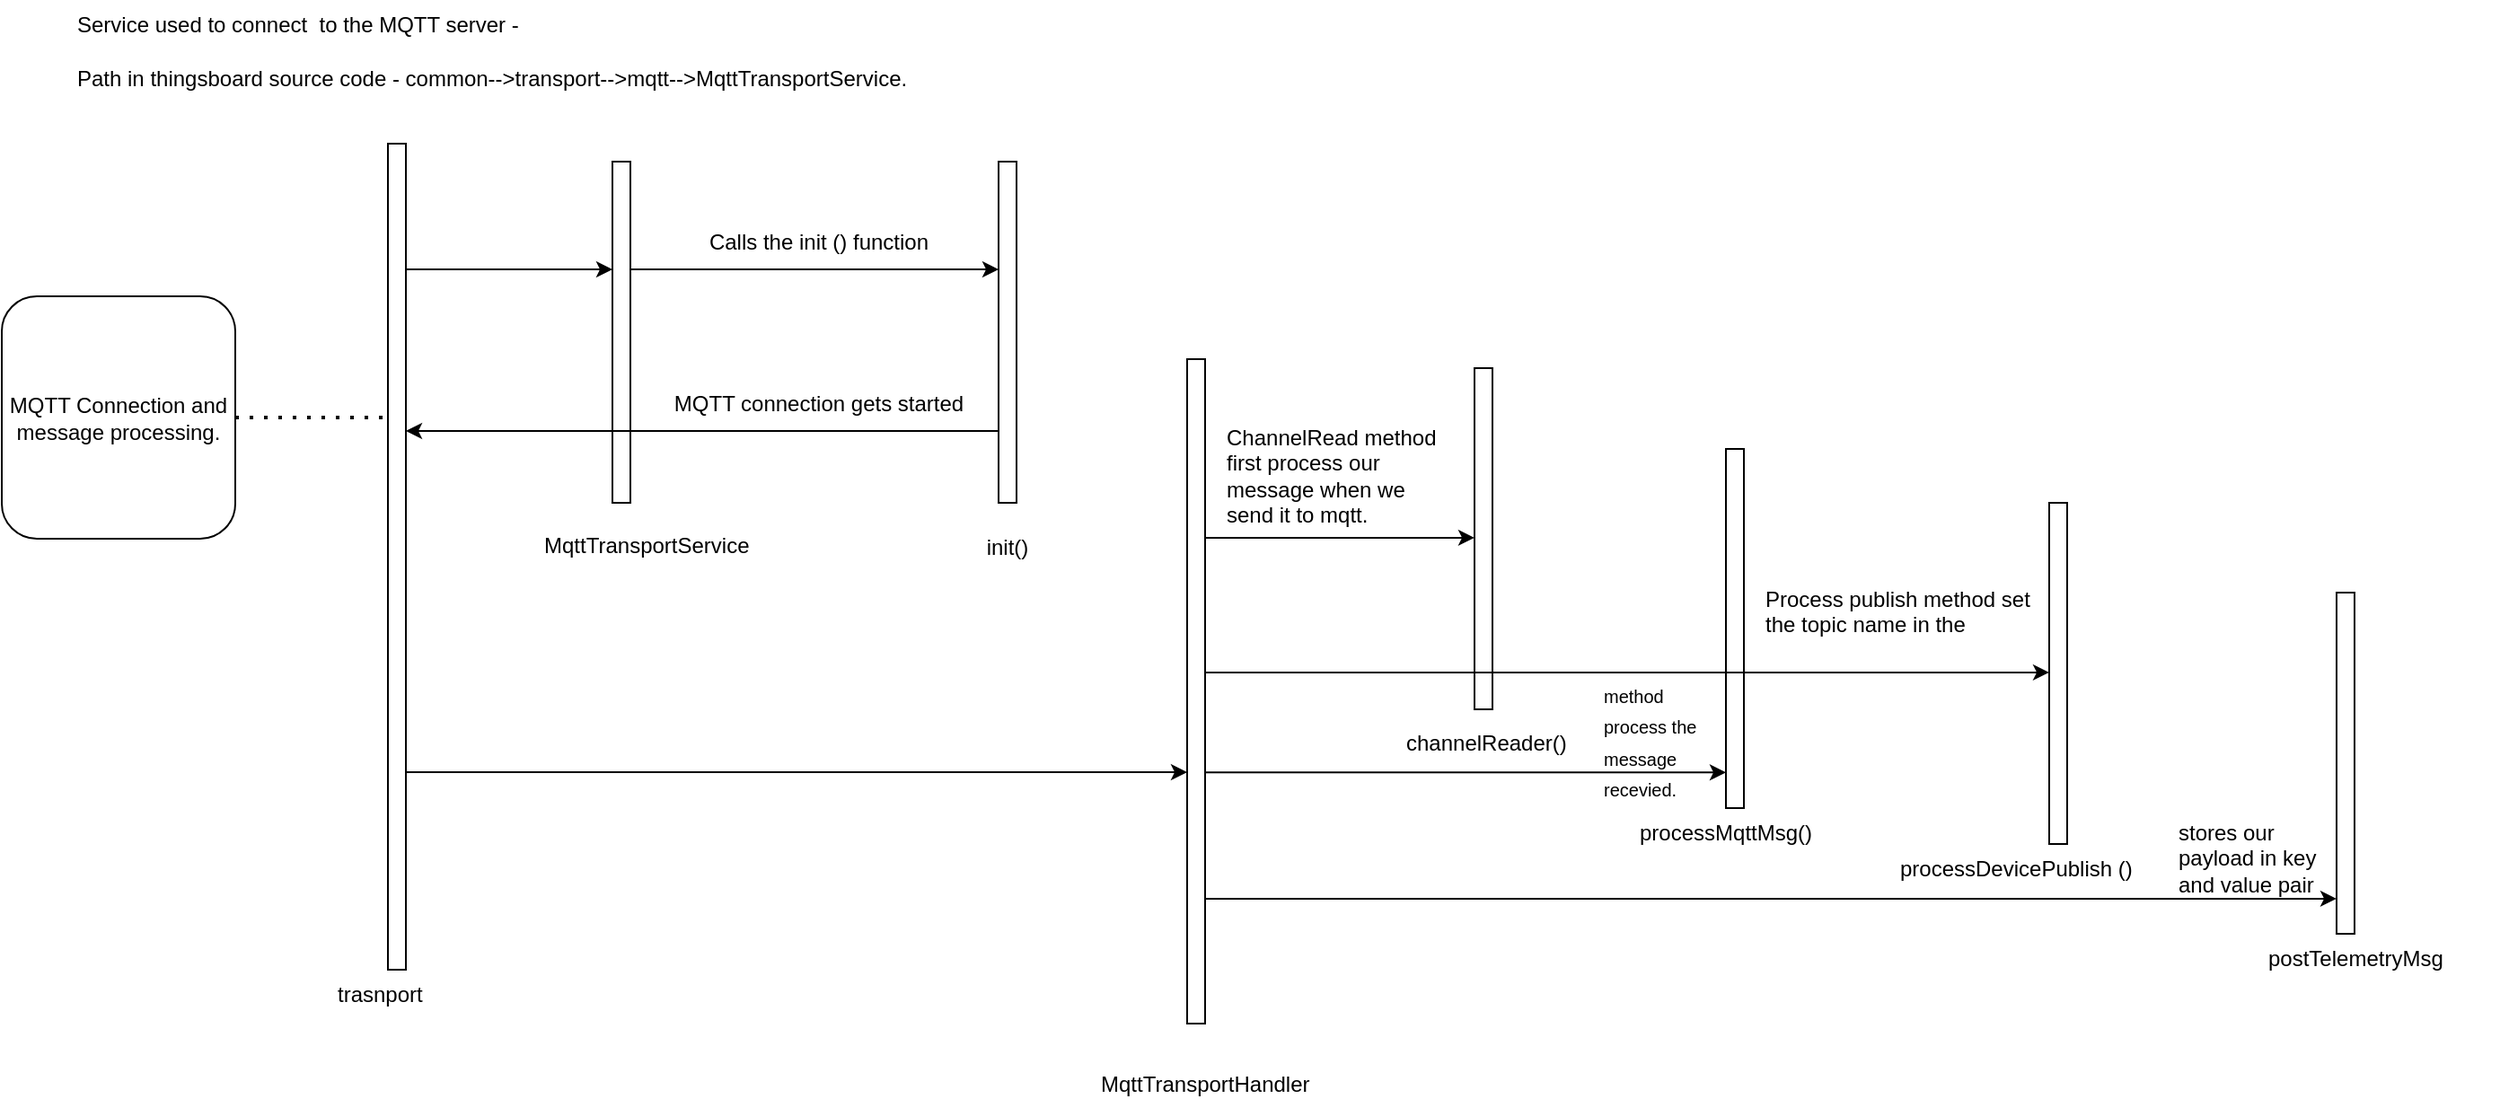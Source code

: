 <mxfile version="21.3.7" type="device">
  <diagram name="Page-1" id="ab86ihdkl9T9i4w5Esb1">
    <mxGraphModel dx="1354" dy="732" grid="1" gridSize="10" guides="1" tooltips="1" connect="1" arrows="1" fold="1" page="1" pageScale="1" pageWidth="850" pageHeight="1100" math="0" shadow="0">
      <root>
        <mxCell id="0" />
        <mxCell id="1" parent="0" />
        <mxCell id="D7h-UtNIkkFITFaaLUy6-2" value="Service used to connect&amp;nbsp; to the MQTT server -" style="text;whiteSpace=wrap;html=1;" vertex="1" parent="1">
          <mxGeometry x="110" y="10" width="360" height="40" as="geometry" />
        </mxCell>
        <mxCell id="D7h-UtNIkkFITFaaLUy6-3" value="Path in thingsboard source code - common--&amp;gt;transport--&amp;gt;mqtt--&amp;gt;MqttTransportService." style="text;whiteSpace=wrap;html=1;" vertex="1" parent="1">
          <mxGeometry x="110" y="40" width="480" height="40" as="geometry" />
        </mxCell>
        <mxCell id="D7h-UtNIkkFITFaaLUy6-12" value="" style="group" vertex="1" connectable="0" parent="1">
          <mxGeometry x="370" y="100" width="290" height="230" as="geometry" />
        </mxCell>
        <mxCell id="D7h-UtNIkkFITFaaLUy6-1" value="" style="html=1;points=[];perimeter=orthogonalPerimeter;outlineConnect=0;targetShapes=umlLifeline;portConstraint=eastwest;newEdgeStyle={&quot;edgeStyle&quot;:&quot;elbowEdgeStyle&quot;,&quot;elbow&quot;:&quot;vertical&quot;,&quot;curved&quot;:0,&quot;rounded&quot;:0};" vertex="1" parent="D7h-UtNIkkFITFaaLUy6-12">
          <mxGeometry x="40" width="10" height="190" as="geometry" />
        </mxCell>
        <mxCell id="D7h-UtNIkkFITFaaLUy6-5" value="" style="html=1;points=[];perimeter=orthogonalPerimeter;outlineConnect=0;targetShapes=umlLifeline;portConstraint=eastwest;newEdgeStyle={&quot;edgeStyle&quot;:&quot;elbowEdgeStyle&quot;,&quot;elbow&quot;:&quot;vertical&quot;,&quot;curved&quot;:0,&quot;rounded&quot;:0};" vertex="1" parent="D7h-UtNIkkFITFaaLUy6-12">
          <mxGeometry x="255" width="10" height="190" as="geometry" />
        </mxCell>
        <mxCell id="D7h-UtNIkkFITFaaLUy6-8" value="MqttTransportService" style="text;whiteSpace=wrap;html=1;" vertex="1" parent="D7h-UtNIkkFITFaaLUy6-12">
          <mxGeometry y="200" width="120" height="30" as="geometry" />
        </mxCell>
        <mxCell id="D7h-UtNIkkFITFaaLUy6-10" value="init()" style="text;html=1;strokeColor=none;fillColor=none;align=center;verticalAlign=middle;whiteSpace=wrap;rounded=0;" vertex="1" parent="D7h-UtNIkkFITFaaLUy6-12">
          <mxGeometry x="230" y="200" width="60" height="30" as="geometry" />
        </mxCell>
        <mxCell id="D7h-UtNIkkFITFaaLUy6-11" value="" style="endArrow=classic;html=1;rounded=0;" edge="1" parent="D7h-UtNIkkFITFaaLUy6-12" target="D7h-UtNIkkFITFaaLUy6-5">
          <mxGeometry width="50" height="50" relative="1" as="geometry">
            <mxPoint x="50" y="60" as="sourcePoint" />
            <mxPoint x="100" y="10" as="targetPoint" />
          </mxGeometry>
        </mxCell>
        <mxCell id="D7h-UtNIkkFITFaaLUy6-19" value="Calls the init () function" style="text;html=1;strokeColor=none;fillColor=none;align=center;verticalAlign=middle;whiteSpace=wrap;rounded=0;" vertex="1" parent="D7h-UtNIkkFITFaaLUy6-12">
          <mxGeometry x="90" y="30" width="130" height="30" as="geometry" />
        </mxCell>
        <mxCell id="D7h-UtNIkkFITFaaLUy6-20" value="MQTT connection gets started" style="text;html=1;strokeColor=none;fillColor=none;align=center;verticalAlign=middle;whiteSpace=wrap;rounded=0;" vertex="1" parent="D7h-UtNIkkFITFaaLUy6-12">
          <mxGeometry x="70" y="120" width="170" height="30" as="geometry" />
        </mxCell>
        <mxCell id="D7h-UtNIkkFITFaaLUy6-40" value="" style="endArrow=classic;html=1;rounded=0;" edge="1" parent="D7h-UtNIkkFITFaaLUy6-12" target="D7h-UtNIkkFITFaaLUy6-26">
          <mxGeometry width="50" height="50" relative="1" as="geometry">
            <mxPoint x="255" y="150" as="sourcePoint" />
            <mxPoint x="305" y="100" as="targetPoint" />
          </mxGeometry>
        </mxCell>
        <mxCell id="D7h-UtNIkkFITFaaLUy6-17" value="" style="endArrow=none;dashed=1;html=1;dashPattern=1 3;strokeWidth=2;rounded=0;" edge="1" parent="1" source="D7h-UtNIkkFITFaaLUy6-35" target="D7h-UtNIkkFITFaaLUy6-26">
          <mxGeometry width="50" height="50" relative="1" as="geometry">
            <mxPoint x="130" y="179.5" as="sourcePoint" />
            <mxPoint x="270" y="179.5" as="targetPoint" />
          </mxGeometry>
        </mxCell>
        <mxCell id="D7h-UtNIkkFITFaaLUy6-26" value="" style="html=1;points=[];perimeter=orthogonalPerimeter;outlineConnect=0;targetShapes=umlLifeline;portConstraint=eastwest;newEdgeStyle={&quot;edgeStyle&quot;:&quot;elbowEdgeStyle&quot;,&quot;elbow&quot;:&quot;vertical&quot;,&quot;curved&quot;:0,&quot;rounded&quot;:0};" vertex="1" parent="1">
          <mxGeometry x="285" y="90" width="10" height="460" as="geometry" />
        </mxCell>
        <mxCell id="D7h-UtNIkkFITFaaLUy6-27" value="trasnport" style="text;whiteSpace=wrap;html=1;" vertex="1" parent="1">
          <mxGeometry x="255" y="550" width="70" height="20" as="geometry" />
        </mxCell>
        <mxCell id="D7h-UtNIkkFITFaaLUy6-31" value="" style="endArrow=classic;html=1;rounded=0;" edge="1" parent="1" target="D7h-UtNIkkFITFaaLUy6-1">
          <mxGeometry width="50" height="50" relative="1" as="geometry">
            <mxPoint x="295" y="160" as="sourcePoint" />
            <mxPoint x="345" y="110" as="targetPoint" />
          </mxGeometry>
        </mxCell>
        <mxCell id="D7h-UtNIkkFITFaaLUy6-36" value="" style="endArrow=none;dashed=1;html=1;dashPattern=1 3;strokeWidth=2;rounded=0;" edge="1" parent="1" target="D7h-UtNIkkFITFaaLUy6-35">
          <mxGeometry width="50" height="50" relative="1" as="geometry">
            <mxPoint x="130" y="179.5" as="sourcePoint" />
            <mxPoint x="285" y="180" as="targetPoint" />
          </mxGeometry>
        </mxCell>
        <mxCell id="D7h-UtNIkkFITFaaLUy6-35" value="MQTT Connection and message processing." style="rounded=1;whiteSpace=wrap;html=1;" vertex="1" parent="1">
          <mxGeometry x="70" y="175" width="130" height="135" as="geometry" />
        </mxCell>
        <mxCell id="D7h-UtNIkkFITFaaLUy6-43" value="" style="html=1;points=[];perimeter=orthogonalPerimeter;outlineConnect=0;targetShapes=umlLifeline;portConstraint=eastwest;newEdgeStyle={&quot;edgeStyle&quot;:&quot;elbowEdgeStyle&quot;,&quot;elbow&quot;:&quot;vertical&quot;,&quot;curved&quot;:0,&quot;rounded&quot;:0};" vertex="1" parent="1">
          <mxGeometry x="730" y="210" width="10" height="370" as="geometry" />
        </mxCell>
        <mxCell id="D7h-UtNIkkFITFaaLUy6-44" value="MqttTransportHandler" style="text;whiteSpace=wrap;html=1;" vertex="1" parent="1">
          <mxGeometry x="680" y="600" width="130" height="20" as="geometry" />
        </mxCell>
        <mxCell id="D7h-UtNIkkFITFaaLUy6-45" value="" style="html=1;points=[];perimeter=orthogonalPerimeter;outlineConnect=0;targetShapes=umlLifeline;portConstraint=eastwest;newEdgeStyle={&quot;edgeStyle&quot;:&quot;elbowEdgeStyle&quot;,&quot;elbow&quot;:&quot;vertical&quot;,&quot;curved&quot;:0,&quot;rounded&quot;:0};" vertex="1" parent="1">
          <mxGeometry x="890" y="215" width="10" height="190" as="geometry" />
        </mxCell>
        <mxCell id="D7h-UtNIkkFITFaaLUy6-46" value="channelReader()" style="text;whiteSpace=wrap;html=1;" vertex="1" parent="1">
          <mxGeometry x="850" y="410" width="100" height="30" as="geometry" />
        </mxCell>
        <mxCell id="D7h-UtNIkkFITFaaLUy6-48" value="&lt;div style=&quot;&quot;&gt;&lt;span style=&quot;background-color: initial;&quot;&gt;ChannelRead method first process our message when we send it to mqtt.&lt;/span&gt;&lt;/div&gt;" style="text;whiteSpace=wrap;html=1;align=left;" vertex="1" parent="1">
          <mxGeometry x="750" y="240" width="130" height="70" as="geometry" />
        </mxCell>
        <mxCell id="D7h-UtNIkkFITFaaLUy6-49" value="processMqttMsg()" style="text;whiteSpace=wrap;html=1;" vertex="1" parent="1">
          <mxGeometry x="980" y="460" width="100" height="20" as="geometry" />
        </mxCell>
        <mxCell id="D7h-UtNIkkFITFaaLUy6-50" value="" style="html=1;points=[];perimeter=orthogonalPerimeter;outlineConnect=0;targetShapes=umlLifeline;portConstraint=eastwest;newEdgeStyle={&quot;edgeStyle&quot;:&quot;elbowEdgeStyle&quot;,&quot;elbow&quot;:&quot;vertical&quot;,&quot;curved&quot;:0,&quot;rounded&quot;:0};" vertex="1" parent="1">
          <mxGeometry x="1030" y="260" width="10" height="200" as="geometry" />
        </mxCell>
        <mxCell id="D7h-UtNIkkFITFaaLUy6-51" value="" style="endArrow=classic;html=1;rounded=0;exitX=1;exitY=0.622;exitDx=0;exitDy=0;exitPerimeter=0;" edge="1" parent="1" source="D7h-UtNIkkFITFaaLUy6-43" target="D7h-UtNIkkFITFaaLUy6-50">
          <mxGeometry width="50" height="50" relative="1" as="geometry">
            <mxPoint x="750" y="450" as="sourcePoint" />
            <mxPoint x="1050" y="354.44" as="targetPoint" />
          </mxGeometry>
        </mxCell>
        <mxCell id="D7h-UtNIkkFITFaaLUy6-52" value="&lt;sub&gt;method process the message recevied.&lt;/sub&gt;" style="text;whiteSpace=wrap;html=1;" vertex="1" parent="1">
          <mxGeometry x="960" y="380" width="70" height="30" as="geometry" />
        </mxCell>
        <mxCell id="D7h-UtNIkkFITFaaLUy6-53" value="processDevicePublish ()" style="text;whiteSpace=wrap;html=1;" vertex="1" parent="1">
          <mxGeometry x="1125" y="480" width="145" height="30" as="geometry" />
        </mxCell>
        <mxCell id="D7h-UtNIkkFITFaaLUy6-54" value="" style="html=1;points=[];perimeter=orthogonalPerimeter;outlineConnect=0;targetShapes=umlLifeline;portConstraint=eastwest;newEdgeStyle={&quot;edgeStyle&quot;:&quot;elbowEdgeStyle&quot;,&quot;elbow&quot;:&quot;vertical&quot;,&quot;curved&quot;:0,&quot;rounded&quot;:0};" vertex="1" parent="1">
          <mxGeometry x="1210" y="290" width="10" height="190" as="geometry" />
        </mxCell>
        <mxCell id="D7h-UtNIkkFITFaaLUy6-55" value="" style="endArrow=classic;html=1;rounded=0;exitX=1;exitY=0.789;exitDx=0;exitDy=0;exitPerimeter=0;" edge="1" parent="1" target="D7h-UtNIkkFITFaaLUy6-54">
          <mxGeometry width="50" height="50" relative="1" as="geometry">
            <mxPoint x="740" y="384.44" as="sourcePoint" />
            <mxPoint x="1030" y="384.44" as="targetPoint" />
          </mxGeometry>
        </mxCell>
        <mxCell id="D7h-UtNIkkFITFaaLUy6-56" value="&lt;span style=&quot;margin: 0px; padding: 0px; user-select: text; -webkit-user-drag: none; -webkit-tap-highlight-color: transparent;&quot; class=&quot;NormalTextRun SCXW252357553 BCX0&quot;&gt;Process publish method set the topic name in the&lt;/span&gt;" style="text;whiteSpace=wrap;html=1;align=left;" vertex="1" parent="1">
          <mxGeometry x="1050" y="330" width="150" height="50" as="geometry" />
        </mxCell>
        <mxCell id="D7h-UtNIkkFITFaaLUy6-57" value="postTelemetryMsg" style="text;whiteSpace=wrap;html=1;" vertex="1" parent="1">
          <mxGeometry x="1330" y="530" width="130" height="40" as="geometry" />
        </mxCell>
        <mxCell id="D7h-UtNIkkFITFaaLUy6-58" value="" style="html=1;points=[];perimeter=orthogonalPerimeter;outlineConnect=0;targetShapes=umlLifeline;portConstraint=eastwest;newEdgeStyle={&quot;edgeStyle&quot;:&quot;elbowEdgeStyle&quot;,&quot;elbow&quot;:&quot;vertical&quot;,&quot;curved&quot;:0,&quot;rounded&quot;:0};" vertex="1" parent="1">
          <mxGeometry x="1370" y="340" width="10" height="190" as="geometry" />
        </mxCell>
        <mxCell id="D7h-UtNIkkFITFaaLUy6-60" value="" style="endArrow=classic;html=1;rounded=0;exitX=1;exitY=0.789;exitDx=0;exitDy=0;exitPerimeter=0;" edge="1" parent="1" target="D7h-UtNIkkFITFaaLUy6-58">
          <mxGeometry width="50" height="50" relative="1" as="geometry">
            <mxPoint x="740" y="510.44" as="sourcePoint" />
            <mxPoint x="1210" y="510" as="targetPoint" />
          </mxGeometry>
        </mxCell>
        <mxCell id="D7h-UtNIkkFITFaaLUy6-61" value="stores our payload in key and value pair" style="text;whiteSpace=wrap;html=1;" vertex="1" parent="1">
          <mxGeometry x="1280" y="460" width="90" height="40" as="geometry" />
        </mxCell>
        <mxCell id="D7h-UtNIkkFITFaaLUy6-62" value="" style="endArrow=classic;html=1;rounded=0;" edge="1" parent="1" target="D7h-UtNIkkFITFaaLUy6-43">
          <mxGeometry width="50" height="50" relative="1" as="geometry">
            <mxPoint x="295" y="440" as="sourcePoint" />
            <mxPoint x="345" y="390" as="targetPoint" />
          </mxGeometry>
        </mxCell>
        <mxCell id="D7h-UtNIkkFITFaaLUy6-64" value="" style="endArrow=classic;html=1;rounded=0;" edge="1" parent="1">
          <mxGeometry width="50" height="50" relative="1" as="geometry">
            <mxPoint x="740" y="309.44" as="sourcePoint" />
            <mxPoint x="890" y="309.44" as="targetPoint" />
          </mxGeometry>
        </mxCell>
      </root>
    </mxGraphModel>
  </diagram>
</mxfile>
